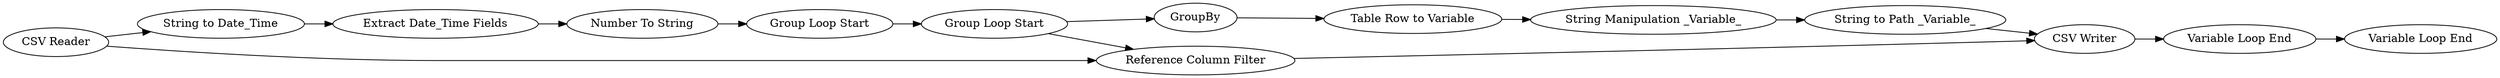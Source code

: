 digraph {
	2 [label="CSV Writer"]
	3 [label="CSV Reader"]
	4 [label="String to Date_Time"]
	5 [label="Extract Date_Time Fields"]
	6 [label="Group Loop Start"]
	7 [label="Number To String"]
	9 [label="Group Loop Start"]
	11 [label=GroupBy]
	12 [label="Table Row to Variable"]
	13 [label="String Manipulation _Variable_"]
	14 [label="Reference Column Filter"]
	15 [label="Variable Loop End"]
	16 [label="Variable Loop End"]
	17 [label="String to Path _Variable_"]
	2 -> 15
	3 -> 4
	3 -> 14
	4 -> 5
	5 -> 7
	6 -> 9
	7 -> 6
	9 -> 11
	9 -> 14
	11 -> 12
	12 -> 13
	13 -> 17
	14 -> 2
	15 -> 16
	17 -> 2
	rankdir=LR
}
